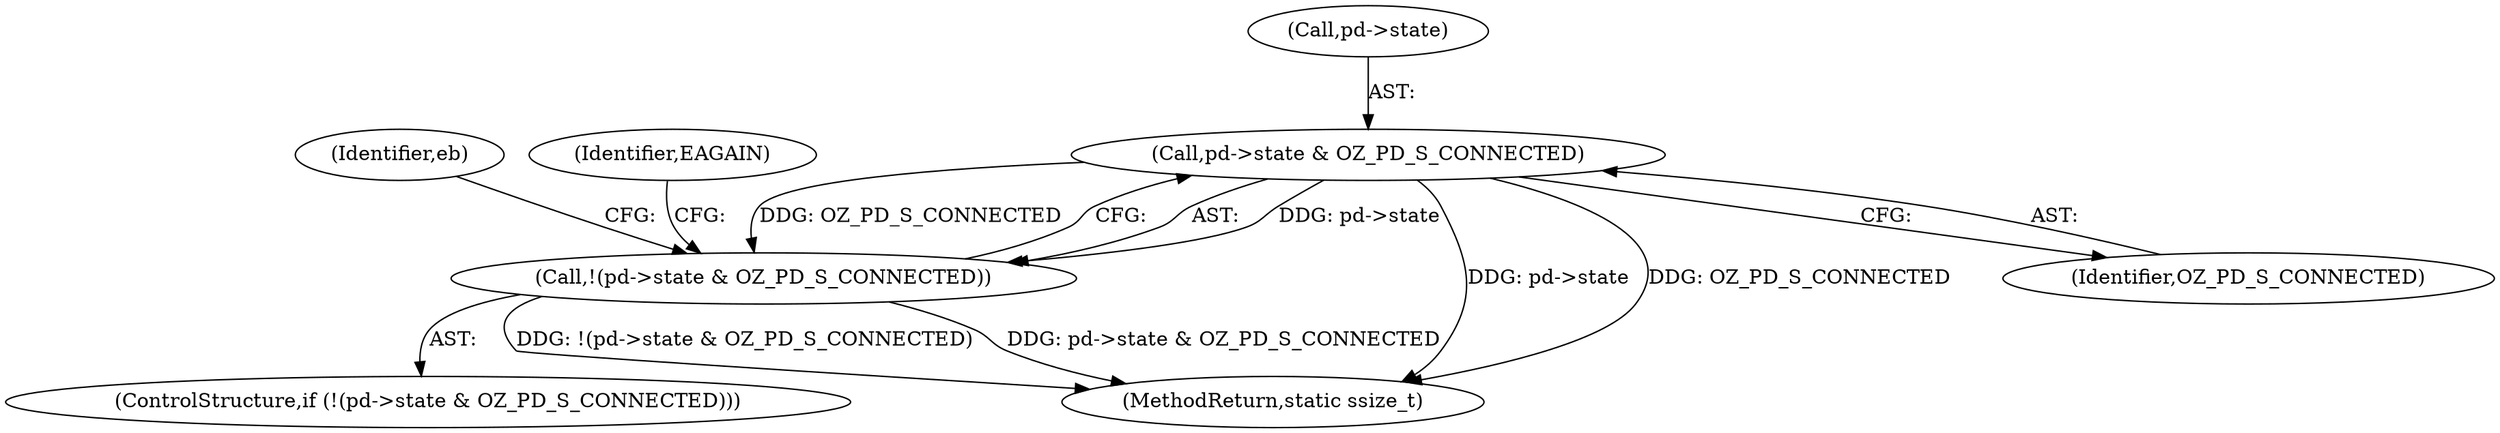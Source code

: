 digraph "0_linux_c2c65cd2e14ada6de44cb527e7f1990bede24e15@pointer" {
"1000158" [label="(Call,pd->state & OZ_PD_S_CONNECTED)"];
"1000157" [label="(Call,!(pd->state & OZ_PD_S_CONNECTED))"];
"1000336" [label="(MethodReturn,static ssize_t)"];
"1000162" [label="(Identifier,OZ_PD_S_CONNECTED)"];
"1000157" [label="(Call,!(pd->state & OZ_PD_S_CONNECTED))"];
"1000167" [label="(Identifier,eb)"];
"1000156" [label="(ControlStructure,if (!(pd->state & OZ_PD_S_CONNECTED)))"];
"1000158" [label="(Call,pd->state & OZ_PD_S_CONNECTED)"];
"1000159" [label="(Call,pd->state)"];
"1000165" [label="(Identifier,EAGAIN)"];
"1000158" -> "1000157"  [label="AST: "];
"1000158" -> "1000162"  [label="CFG: "];
"1000159" -> "1000158"  [label="AST: "];
"1000162" -> "1000158"  [label="AST: "];
"1000157" -> "1000158"  [label="CFG: "];
"1000158" -> "1000336"  [label="DDG: pd->state"];
"1000158" -> "1000336"  [label="DDG: OZ_PD_S_CONNECTED"];
"1000158" -> "1000157"  [label="DDG: pd->state"];
"1000158" -> "1000157"  [label="DDG: OZ_PD_S_CONNECTED"];
"1000157" -> "1000156"  [label="AST: "];
"1000165" -> "1000157"  [label="CFG: "];
"1000167" -> "1000157"  [label="CFG: "];
"1000157" -> "1000336"  [label="DDG: !(pd->state & OZ_PD_S_CONNECTED)"];
"1000157" -> "1000336"  [label="DDG: pd->state & OZ_PD_S_CONNECTED"];
}
